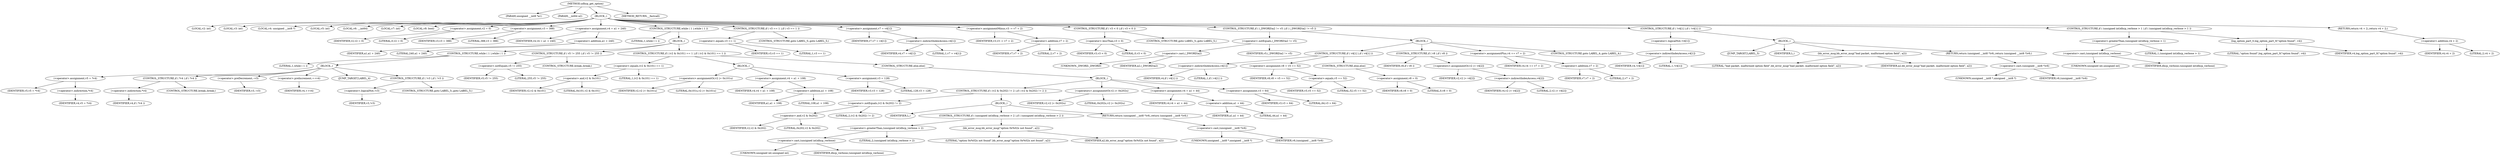 digraph udhcp_get_option {  
"1000108" [label = "(METHOD,udhcp_get_option)" ]
"1000109" [label = "(PARAM,unsigned __int8 *a1)" ]
"1000110" [label = "(PARAM,__int64 a2)" ]
"1000111" [label = "(BLOCK,,)" ]
"1000112" [label = "(LOCAL,v2: int)" ]
"1000113" [label = "(LOCAL,v3: int)" ]
"1000114" [label = "(LOCAL,v4: unsigned __int8 *)" ]
"1000115" [label = "(LOCAL,v5: int)" ]
"1000116" [label = "(LOCAL,v6: __int64)" ]
"1000117" [label = "(LOCAL,v7: int)" ]
"1000118" [label = "(LOCAL,v8: bool)" ]
"1000119" [label = "(<operator>.assignment,v2 = 0)" ]
"1000120" [label = "(IDENTIFIER,v2,v2 = 0)" ]
"1000121" [label = "(LITERAL,0,v2 = 0)" ]
"1000122" [label = "(<operator>.assignment,v3 = 388)" ]
"1000123" [label = "(IDENTIFIER,v3,v3 = 388)" ]
"1000124" [label = "(LITERAL,388,v3 = 388)" ]
"1000125" [label = "(<operator>.assignment,v4 = a1 + 240)" ]
"1000126" [label = "(IDENTIFIER,v4,v4 = a1 + 240)" ]
"1000127" [label = "(<operator>.addition,a1 + 240)" ]
"1000128" [label = "(IDENTIFIER,a1,a1 + 240)" ]
"1000129" [label = "(LITERAL,240,a1 + 240)" ]
"1000130" [label = "(CONTROL_STRUCTURE,while ( 1 ),while ( 1 ))" ]
"1000131" [label = "(LITERAL,1,while ( 1 ))" ]
"1000132" [label = "(BLOCK,,)" ]
"1000133" [label = "(CONTROL_STRUCTURE,while ( 1 ),while ( 1 ))" ]
"1000134" [label = "(LITERAL,1,while ( 1 ))" ]
"1000135" [label = "(BLOCK,,)" ]
"1000136" [label = "(<operator>.assignment,v5 = *v4)" ]
"1000137" [label = "(IDENTIFIER,v5,v5 = *v4)" ]
"1000138" [label = "(<operator>.indirection,*v4)" ]
"1000139" [label = "(IDENTIFIER,v4,v5 = *v4)" ]
"1000140" [label = "(CONTROL_STRUCTURE,if ( *v4 ),if ( *v4 ))" ]
"1000141" [label = "(<operator>.indirection,*v4)" ]
"1000142" [label = "(IDENTIFIER,v4,if ( *v4 ))" ]
"1000143" [label = "(CONTROL_STRUCTURE,break;,break;)" ]
"1000144" [label = "(<operator>.preDecrement,--v3)" ]
"1000145" [label = "(IDENTIFIER,v3,--v3)" ]
"1000146" [label = "(<operator>.preIncrement,++v4)" ]
"1000147" [label = "(IDENTIFIER,v4,++v4)" ]
"1000148" [label = "(JUMP_TARGET,LABEL_4)" ]
"1000149" [label = "(CONTROL_STRUCTURE,if ( !v3 ),if ( !v3 ))" ]
"1000150" [label = "(<operator>.logicalNot,!v3)" ]
"1000151" [label = "(IDENTIFIER,v3,!v3)" ]
"1000152" [label = "(CONTROL_STRUCTURE,goto LABEL_5;,goto LABEL_5;)" ]
"1000153" [label = "(CONTROL_STRUCTURE,if ( v5 != 255 ),if ( v5 != 255 ))" ]
"1000154" [label = "(<operator>.notEquals,v5 != 255)" ]
"1000155" [label = "(IDENTIFIER,v5,v5 != 255)" ]
"1000156" [label = "(LITERAL,255,v5 != 255)" ]
"1000157" [label = "(CONTROL_STRUCTURE,break;,break;)" ]
"1000158" [label = "(CONTROL_STRUCTURE,if ( (v2 & 0x101) == 1 ),if ( (v2 & 0x101) == 1 ))" ]
"1000159" [label = "(<operator>.equals,(v2 & 0x101) == 1)" ]
"1000160" [label = "(<operator>.and,v2 & 0x101)" ]
"1000161" [label = "(IDENTIFIER,v2,v2 & 0x101)" ]
"1000162" [label = "(LITERAL,0x101,v2 & 0x101)" ]
"1000163" [label = "(LITERAL,1,(v2 & 0x101) == 1)" ]
"1000164" [label = "(BLOCK,,)" ]
"1000165" [label = "(<operators>.assignmentOr,v2 |= 0x101u)" ]
"1000166" [label = "(IDENTIFIER,v2,v2 |= 0x101u)" ]
"1000167" [label = "(LITERAL,0x101u,v2 |= 0x101u)" ]
"1000168" [label = "(<operator>.assignment,v4 = a1 + 108)" ]
"1000169" [label = "(IDENTIFIER,v4,v4 = a1 + 108)" ]
"1000170" [label = "(<operator>.addition,a1 + 108)" ]
"1000171" [label = "(IDENTIFIER,a1,a1 + 108)" ]
"1000172" [label = "(LITERAL,108,a1 + 108)" ]
"1000173" [label = "(<operator>.assignment,v3 = 128)" ]
"1000174" [label = "(IDENTIFIER,v3,v3 = 128)" ]
"1000175" [label = "(LITERAL,128,v3 = 128)" ]
"1000176" [label = "(CONTROL_STRUCTURE,else,else)" ]
"1000177" [label = "(BLOCK,,)" ]
"1000178" [label = "(CONTROL_STRUCTURE,if ( (v2 & 0x202) != 2 ),if ( (v2 & 0x202) != 2 ))" ]
"1000179" [label = "(<operator>.notEquals,(v2 & 0x202) != 2)" ]
"1000180" [label = "(<operator>.and,v2 & 0x202)" ]
"1000181" [label = "(IDENTIFIER,v2,v2 & 0x202)" ]
"1000182" [label = "(LITERAL,0x202,v2 & 0x202)" ]
"1000183" [label = "(LITERAL,2,(v2 & 0x202) != 2)" ]
"1000184" [label = "(BLOCK,,)" ]
"1000185" [label = "(IDENTIFIER,L,)" ]
"1000186" [label = "(CONTROL_STRUCTURE,if ( (unsigned int)dhcp_verbose > 2 ),if ( (unsigned int)dhcp_verbose > 2 ))" ]
"1000187" [label = "(<operator>.greaterThan,(unsigned int)dhcp_verbose > 2)" ]
"1000188" [label = "(<operator>.cast,(unsigned int)dhcp_verbose)" ]
"1000189" [label = "(UNKNOWN,unsigned int,unsigned int)" ]
"1000190" [label = "(IDENTIFIER,dhcp_verbose,(unsigned int)dhcp_verbose)" ]
"1000191" [label = "(LITERAL,2,(unsigned int)dhcp_verbose > 2)" ]
"1000192" [label = "(bb_error_msg,bb_error_msg(\"option 0x%02x not found\", a2))" ]
"1000193" [label = "(LITERAL,\"option 0x%02x not found\",bb_error_msg(\"option 0x%02x not found\", a2))" ]
"1000194" [label = "(IDENTIFIER,a2,bb_error_msg(\"option 0x%02x not found\", a2))" ]
"1000195" [label = "(RETURN,return (unsigned __int8 *)v6;,return (unsigned __int8 *)v6;)" ]
"1000196" [label = "(<operator>.cast,(unsigned __int8 *)v6)" ]
"1000197" [label = "(UNKNOWN,unsigned __int8 *,unsigned __int8 *)" ]
"1000198" [label = "(IDENTIFIER,v6,(unsigned __int8 *)v6)" ]
"1000199" [label = "(<operators>.assignmentOr,v2 |= 0x202u)" ]
"1000200" [label = "(IDENTIFIER,v2,v2 |= 0x202u)" ]
"1000201" [label = "(LITERAL,0x202u,v2 |= 0x202u)" ]
"1000202" [label = "(<operator>.assignment,v4 = a1 + 44)" ]
"1000203" [label = "(IDENTIFIER,v4,v4 = a1 + 44)" ]
"1000204" [label = "(<operator>.addition,a1 + 44)" ]
"1000205" [label = "(IDENTIFIER,a1,a1 + 44)" ]
"1000206" [label = "(LITERAL,44,a1 + 44)" ]
"1000207" [label = "(<operator>.assignment,v3 = 64)" ]
"1000208" [label = "(IDENTIFIER,v3,v3 = 64)" ]
"1000209" [label = "(LITERAL,64,v3 = 64)" ]
"1000210" [label = "(CONTROL_STRUCTURE,if ( v3 == 1 ),if ( v3 == 1 ))" ]
"1000211" [label = "(<operator>.equals,v3 == 1)" ]
"1000212" [label = "(IDENTIFIER,v3,v3 == 1)" ]
"1000213" [label = "(LITERAL,1,v3 == 1)" ]
"1000214" [label = "(CONTROL_STRUCTURE,goto LABEL_5;,goto LABEL_5;)" ]
"1000215" [label = "(<operator>.assignment,v7 = v4[1])" ]
"1000216" [label = "(IDENTIFIER,v7,v7 = v4[1])" ]
"1000217" [label = "(<operator>.indirectIndexAccess,v4[1])" ]
"1000218" [label = "(IDENTIFIER,v4,v7 = v4[1])" ]
"1000219" [label = "(LITERAL,1,v7 = v4[1])" ]
"1000220" [label = "(<operator>.assignmentMinus,v3 -= v7 + 2)" ]
"1000221" [label = "(IDENTIFIER,v3,v3 -= v7 + 2)" ]
"1000222" [label = "(<operator>.addition,v7 + 2)" ]
"1000223" [label = "(IDENTIFIER,v7,v7 + 2)" ]
"1000224" [label = "(LITERAL,2,v7 + 2)" ]
"1000225" [label = "(CONTROL_STRUCTURE,if ( v3 < 0 ),if ( v3 < 0 ))" ]
"1000226" [label = "(<operator>.lessThan,v3 < 0)" ]
"1000227" [label = "(IDENTIFIER,v3,v3 < 0)" ]
"1000228" [label = "(LITERAL,0,v3 < 0)" ]
"1000229" [label = "(CONTROL_STRUCTURE,goto LABEL_5;,goto LABEL_5;)" ]
"1000230" [label = "(CONTROL_STRUCTURE,if ( (_DWORD)a2 != v5 ),if ( (_DWORD)a2 != v5 ))" ]
"1000231" [label = "(<operator>.notEquals,(_DWORD)a2 != v5)" ]
"1000232" [label = "(<operator>.cast,(_DWORD)a2)" ]
"1000233" [label = "(UNKNOWN,_DWORD,_DWORD)" ]
"1000234" [label = "(IDENTIFIER,a2,(_DWORD)a2)" ]
"1000235" [label = "(IDENTIFIER,v5,(_DWORD)a2 != v5)" ]
"1000236" [label = "(BLOCK,,)" ]
"1000237" [label = "(CONTROL_STRUCTURE,if ( v4[1] ),if ( v4[1] ))" ]
"1000238" [label = "(<operator>.indirectIndexAccess,v4[1])" ]
"1000239" [label = "(IDENTIFIER,v4,if ( v4[1] ))" ]
"1000240" [label = "(LITERAL,1,if ( v4[1] ))" ]
"1000241" [label = "(<operator>.assignment,v8 = v5 == 52)" ]
"1000242" [label = "(IDENTIFIER,v8,v8 = v5 == 52)" ]
"1000243" [label = "(<operator>.equals,v5 == 52)" ]
"1000244" [label = "(IDENTIFIER,v5,v5 == 52)" ]
"1000245" [label = "(LITERAL,52,v5 == 52)" ]
"1000246" [label = "(CONTROL_STRUCTURE,else,else)" ]
"1000247" [label = "(<operator>.assignment,v8 = 0)" ]
"1000248" [label = "(IDENTIFIER,v8,v8 = 0)" ]
"1000249" [label = "(LITERAL,0,v8 = 0)" ]
"1000250" [label = "(CONTROL_STRUCTURE,if ( v8 ),if ( v8 ))" ]
"1000251" [label = "(IDENTIFIER,v8,if ( v8 ))" ]
"1000252" [label = "(<operators>.assignmentOr,v2 |= v4[2])" ]
"1000253" [label = "(IDENTIFIER,v2,v2 |= v4[2])" ]
"1000254" [label = "(<operator>.indirectIndexAccess,v4[2])" ]
"1000255" [label = "(IDENTIFIER,v4,v2 |= v4[2])" ]
"1000256" [label = "(LITERAL,2,v2 |= v4[2])" ]
"1000257" [label = "(<operator>.assignmentPlus,v4 += v7 + 2)" ]
"1000258" [label = "(IDENTIFIER,v4,v4 += v7 + 2)" ]
"1000259" [label = "(<operator>.addition,v7 + 2)" ]
"1000260" [label = "(IDENTIFIER,v7,v7 + 2)" ]
"1000261" [label = "(LITERAL,2,v7 + 2)" ]
"1000262" [label = "(CONTROL_STRUCTURE,goto LABEL_4;,goto LABEL_4;)" ]
"1000263" [label = "(CONTROL_STRUCTURE,if ( !v4[1] ),if ( !v4[1] ))" ]
"1000264" [label = "(<operator>.logicalNot,!v4[1])" ]
"1000265" [label = "(<operator>.indirectIndexAccess,v4[1])" ]
"1000266" [label = "(IDENTIFIER,v4,!v4[1])" ]
"1000267" [label = "(LITERAL,1,!v4[1])" ]
"1000268" [label = "(BLOCK,,)" ]
"1000269" [label = "(JUMP_TARGET,LABEL_5)" ]
"1000270" [label = "(IDENTIFIER,L,)" ]
"1000271" [label = "(bb_error_msg,bb_error_msg(\"bad packet, malformed option field\", a2))" ]
"1000272" [label = "(LITERAL,\"bad packet, malformed option field\",bb_error_msg(\"bad packet, malformed option field\", a2))" ]
"1000273" [label = "(IDENTIFIER,a2,bb_error_msg(\"bad packet, malformed option field\", a2))" ]
"1000274" [label = "(RETURN,return (unsigned __int8 *)v6;,return (unsigned __int8 *)v6;)" ]
"1000275" [label = "(<operator>.cast,(unsigned __int8 *)v6)" ]
"1000276" [label = "(UNKNOWN,unsigned __int8 *,unsigned __int8 *)" ]
"1000277" [label = "(IDENTIFIER,v6,(unsigned __int8 *)v6)" ]
"1000278" [label = "(CONTROL_STRUCTURE,if ( (unsigned int)dhcp_verbose > 1 ),if ( (unsigned int)dhcp_verbose > 1 ))" ]
"1000279" [label = "(<operator>.greaterThan,(unsigned int)dhcp_verbose > 1)" ]
"1000280" [label = "(<operator>.cast,(unsigned int)dhcp_verbose)" ]
"1000281" [label = "(UNKNOWN,unsigned int,unsigned int)" ]
"1000282" [label = "(IDENTIFIER,dhcp_verbose,(unsigned int)dhcp_verbose)" ]
"1000283" [label = "(LITERAL,1,(unsigned int)dhcp_verbose > 1)" ]
"1000284" [label = "(log_option_part_0,log_option_part_0(\"option found\", v4))" ]
"1000285" [label = "(LITERAL,\"option found\",log_option_part_0(\"option found\", v4))" ]
"1000286" [label = "(IDENTIFIER,v4,log_option_part_0(\"option found\", v4))" ]
"1000287" [label = "(RETURN,return v4 + 2;,return v4 + 2;)" ]
"1000288" [label = "(<operator>.addition,v4 + 2)" ]
"1000289" [label = "(IDENTIFIER,v4,v4 + 2)" ]
"1000290" [label = "(LITERAL,2,v4 + 2)" ]
"1000291" [label = "(METHOD_RETURN,__fastcall)" ]
  "1000108" -> "1000109" 
  "1000108" -> "1000110" 
  "1000108" -> "1000111" 
  "1000108" -> "1000291" 
  "1000111" -> "1000112" 
  "1000111" -> "1000113" 
  "1000111" -> "1000114" 
  "1000111" -> "1000115" 
  "1000111" -> "1000116" 
  "1000111" -> "1000117" 
  "1000111" -> "1000118" 
  "1000111" -> "1000119" 
  "1000111" -> "1000122" 
  "1000111" -> "1000125" 
  "1000111" -> "1000130" 
  "1000111" -> "1000210" 
  "1000111" -> "1000215" 
  "1000111" -> "1000220" 
  "1000111" -> "1000225" 
  "1000111" -> "1000230" 
  "1000111" -> "1000263" 
  "1000111" -> "1000278" 
  "1000111" -> "1000287" 
  "1000119" -> "1000120" 
  "1000119" -> "1000121" 
  "1000122" -> "1000123" 
  "1000122" -> "1000124" 
  "1000125" -> "1000126" 
  "1000125" -> "1000127" 
  "1000127" -> "1000128" 
  "1000127" -> "1000129" 
  "1000130" -> "1000131" 
  "1000130" -> "1000132" 
  "1000132" -> "1000133" 
  "1000132" -> "1000153" 
  "1000132" -> "1000158" 
  "1000133" -> "1000134" 
  "1000133" -> "1000135" 
  "1000135" -> "1000136" 
  "1000135" -> "1000140" 
  "1000135" -> "1000144" 
  "1000135" -> "1000146" 
  "1000135" -> "1000148" 
  "1000135" -> "1000149" 
  "1000136" -> "1000137" 
  "1000136" -> "1000138" 
  "1000138" -> "1000139" 
  "1000140" -> "1000141" 
  "1000140" -> "1000143" 
  "1000141" -> "1000142" 
  "1000144" -> "1000145" 
  "1000146" -> "1000147" 
  "1000149" -> "1000150" 
  "1000149" -> "1000152" 
  "1000150" -> "1000151" 
  "1000153" -> "1000154" 
  "1000153" -> "1000157" 
  "1000154" -> "1000155" 
  "1000154" -> "1000156" 
  "1000158" -> "1000159" 
  "1000158" -> "1000164" 
  "1000158" -> "1000176" 
  "1000159" -> "1000160" 
  "1000159" -> "1000163" 
  "1000160" -> "1000161" 
  "1000160" -> "1000162" 
  "1000164" -> "1000165" 
  "1000164" -> "1000168" 
  "1000164" -> "1000173" 
  "1000165" -> "1000166" 
  "1000165" -> "1000167" 
  "1000168" -> "1000169" 
  "1000168" -> "1000170" 
  "1000170" -> "1000171" 
  "1000170" -> "1000172" 
  "1000173" -> "1000174" 
  "1000173" -> "1000175" 
  "1000176" -> "1000177" 
  "1000177" -> "1000178" 
  "1000177" -> "1000199" 
  "1000177" -> "1000202" 
  "1000177" -> "1000207" 
  "1000178" -> "1000179" 
  "1000178" -> "1000184" 
  "1000179" -> "1000180" 
  "1000179" -> "1000183" 
  "1000180" -> "1000181" 
  "1000180" -> "1000182" 
  "1000184" -> "1000185" 
  "1000184" -> "1000186" 
  "1000184" -> "1000195" 
  "1000186" -> "1000187" 
  "1000186" -> "1000192" 
  "1000187" -> "1000188" 
  "1000187" -> "1000191" 
  "1000188" -> "1000189" 
  "1000188" -> "1000190" 
  "1000192" -> "1000193" 
  "1000192" -> "1000194" 
  "1000195" -> "1000196" 
  "1000196" -> "1000197" 
  "1000196" -> "1000198" 
  "1000199" -> "1000200" 
  "1000199" -> "1000201" 
  "1000202" -> "1000203" 
  "1000202" -> "1000204" 
  "1000204" -> "1000205" 
  "1000204" -> "1000206" 
  "1000207" -> "1000208" 
  "1000207" -> "1000209" 
  "1000210" -> "1000211" 
  "1000210" -> "1000214" 
  "1000211" -> "1000212" 
  "1000211" -> "1000213" 
  "1000215" -> "1000216" 
  "1000215" -> "1000217" 
  "1000217" -> "1000218" 
  "1000217" -> "1000219" 
  "1000220" -> "1000221" 
  "1000220" -> "1000222" 
  "1000222" -> "1000223" 
  "1000222" -> "1000224" 
  "1000225" -> "1000226" 
  "1000225" -> "1000229" 
  "1000226" -> "1000227" 
  "1000226" -> "1000228" 
  "1000230" -> "1000231" 
  "1000230" -> "1000236" 
  "1000231" -> "1000232" 
  "1000231" -> "1000235" 
  "1000232" -> "1000233" 
  "1000232" -> "1000234" 
  "1000236" -> "1000237" 
  "1000236" -> "1000250" 
  "1000236" -> "1000257" 
  "1000236" -> "1000262" 
  "1000237" -> "1000238" 
  "1000237" -> "1000241" 
  "1000237" -> "1000246" 
  "1000238" -> "1000239" 
  "1000238" -> "1000240" 
  "1000241" -> "1000242" 
  "1000241" -> "1000243" 
  "1000243" -> "1000244" 
  "1000243" -> "1000245" 
  "1000246" -> "1000247" 
  "1000247" -> "1000248" 
  "1000247" -> "1000249" 
  "1000250" -> "1000251" 
  "1000250" -> "1000252" 
  "1000252" -> "1000253" 
  "1000252" -> "1000254" 
  "1000254" -> "1000255" 
  "1000254" -> "1000256" 
  "1000257" -> "1000258" 
  "1000257" -> "1000259" 
  "1000259" -> "1000260" 
  "1000259" -> "1000261" 
  "1000263" -> "1000264" 
  "1000263" -> "1000268" 
  "1000264" -> "1000265" 
  "1000265" -> "1000266" 
  "1000265" -> "1000267" 
  "1000268" -> "1000269" 
  "1000268" -> "1000270" 
  "1000268" -> "1000271" 
  "1000268" -> "1000274" 
  "1000271" -> "1000272" 
  "1000271" -> "1000273" 
  "1000274" -> "1000275" 
  "1000275" -> "1000276" 
  "1000275" -> "1000277" 
  "1000278" -> "1000279" 
  "1000278" -> "1000284" 
  "1000279" -> "1000280" 
  "1000279" -> "1000283" 
  "1000280" -> "1000281" 
  "1000280" -> "1000282" 
  "1000284" -> "1000285" 
  "1000284" -> "1000286" 
  "1000287" -> "1000288" 
  "1000288" -> "1000289" 
  "1000288" -> "1000290" 
}
